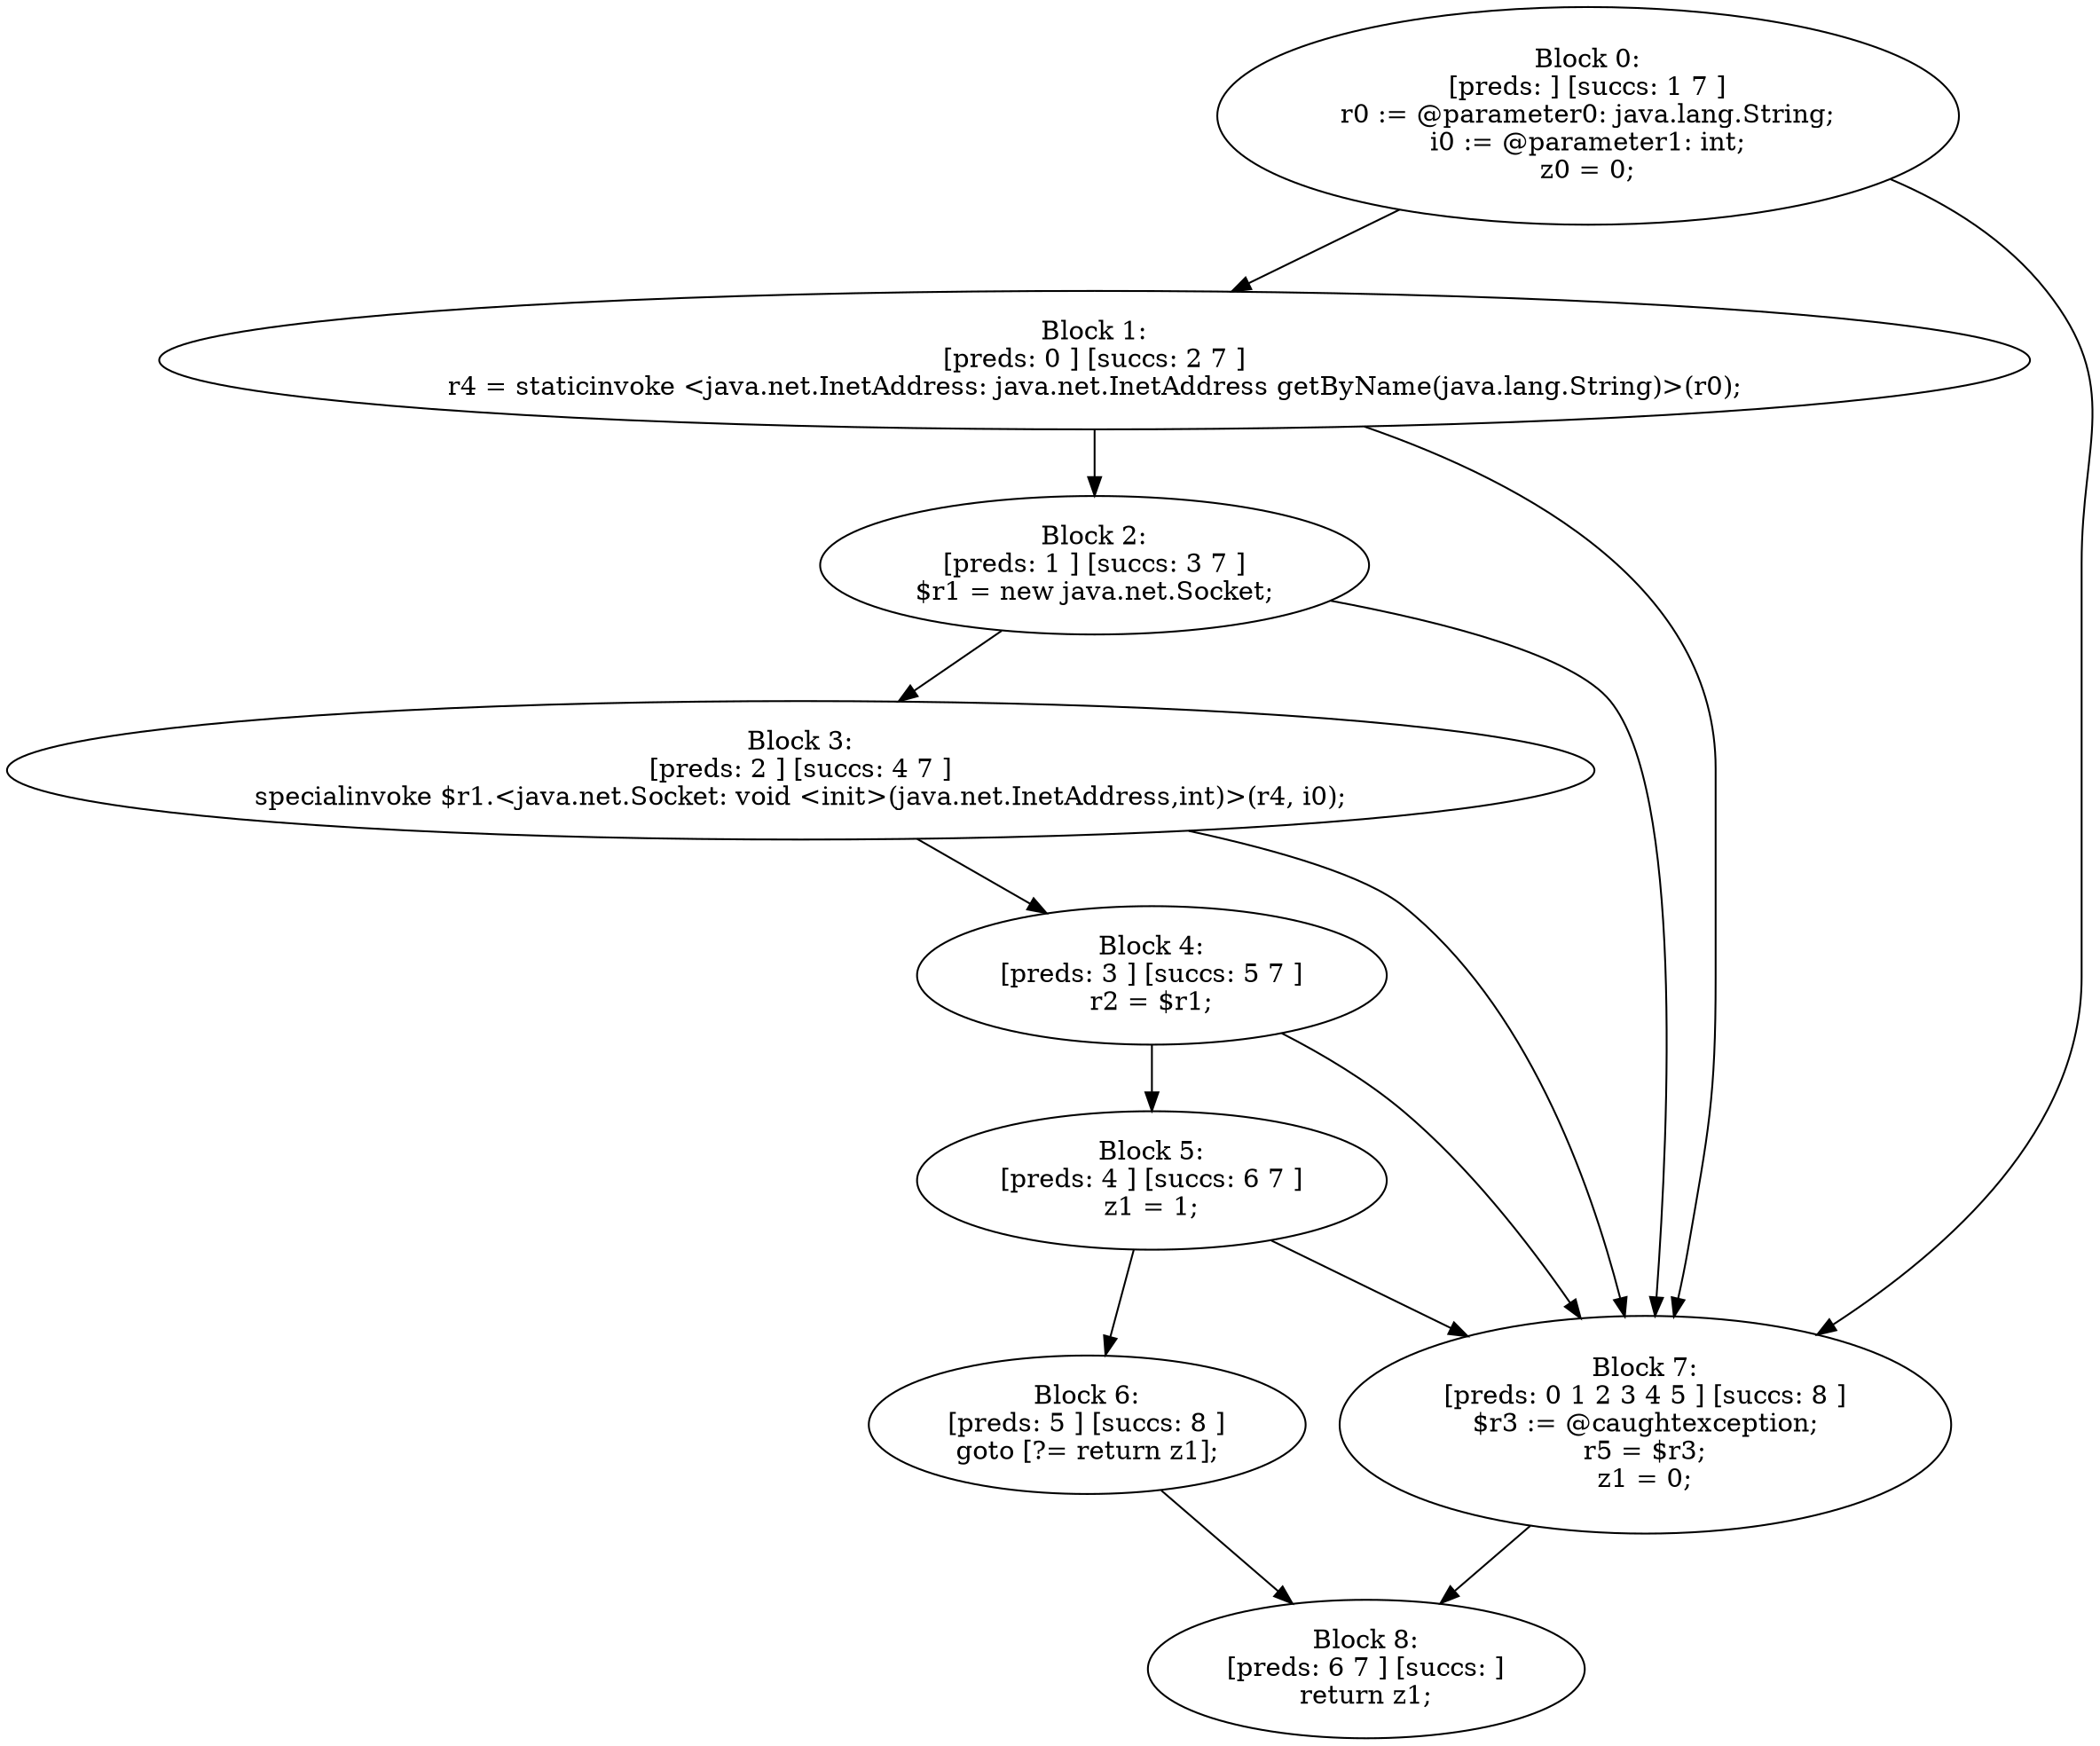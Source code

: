 digraph "unitGraph" {
    "Block 0:
[preds: ] [succs: 1 7 ]
r0 := @parameter0: java.lang.String;
i0 := @parameter1: int;
z0 = 0;
"
    "Block 1:
[preds: 0 ] [succs: 2 7 ]
r4 = staticinvoke <java.net.InetAddress: java.net.InetAddress getByName(java.lang.String)>(r0);
"
    "Block 2:
[preds: 1 ] [succs: 3 7 ]
$r1 = new java.net.Socket;
"
    "Block 3:
[preds: 2 ] [succs: 4 7 ]
specialinvoke $r1.<java.net.Socket: void <init>(java.net.InetAddress,int)>(r4, i0);
"
    "Block 4:
[preds: 3 ] [succs: 5 7 ]
r2 = $r1;
"
    "Block 5:
[preds: 4 ] [succs: 6 7 ]
z1 = 1;
"
    "Block 6:
[preds: 5 ] [succs: 8 ]
goto [?= return z1];
"
    "Block 7:
[preds: 0 1 2 3 4 5 ] [succs: 8 ]
$r3 := @caughtexception;
r5 = $r3;
z1 = 0;
"
    "Block 8:
[preds: 6 7 ] [succs: ]
return z1;
"
    "Block 0:
[preds: ] [succs: 1 7 ]
r0 := @parameter0: java.lang.String;
i0 := @parameter1: int;
z0 = 0;
"->"Block 1:
[preds: 0 ] [succs: 2 7 ]
r4 = staticinvoke <java.net.InetAddress: java.net.InetAddress getByName(java.lang.String)>(r0);
";
    "Block 0:
[preds: ] [succs: 1 7 ]
r0 := @parameter0: java.lang.String;
i0 := @parameter1: int;
z0 = 0;
"->"Block 7:
[preds: 0 1 2 3 4 5 ] [succs: 8 ]
$r3 := @caughtexception;
r5 = $r3;
z1 = 0;
";
    "Block 1:
[preds: 0 ] [succs: 2 7 ]
r4 = staticinvoke <java.net.InetAddress: java.net.InetAddress getByName(java.lang.String)>(r0);
"->"Block 2:
[preds: 1 ] [succs: 3 7 ]
$r1 = new java.net.Socket;
";
    "Block 1:
[preds: 0 ] [succs: 2 7 ]
r4 = staticinvoke <java.net.InetAddress: java.net.InetAddress getByName(java.lang.String)>(r0);
"->"Block 7:
[preds: 0 1 2 3 4 5 ] [succs: 8 ]
$r3 := @caughtexception;
r5 = $r3;
z1 = 0;
";
    "Block 2:
[preds: 1 ] [succs: 3 7 ]
$r1 = new java.net.Socket;
"->"Block 3:
[preds: 2 ] [succs: 4 7 ]
specialinvoke $r1.<java.net.Socket: void <init>(java.net.InetAddress,int)>(r4, i0);
";
    "Block 2:
[preds: 1 ] [succs: 3 7 ]
$r1 = new java.net.Socket;
"->"Block 7:
[preds: 0 1 2 3 4 5 ] [succs: 8 ]
$r3 := @caughtexception;
r5 = $r3;
z1 = 0;
";
    "Block 3:
[preds: 2 ] [succs: 4 7 ]
specialinvoke $r1.<java.net.Socket: void <init>(java.net.InetAddress,int)>(r4, i0);
"->"Block 4:
[preds: 3 ] [succs: 5 7 ]
r2 = $r1;
";
    "Block 3:
[preds: 2 ] [succs: 4 7 ]
specialinvoke $r1.<java.net.Socket: void <init>(java.net.InetAddress,int)>(r4, i0);
"->"Block 7:
[preds: 0 1 2 3 4 5 ] [succs: 8 ]
$r3 := @caughtexception;
r5 = $r3;
z1 = 0;
";
    "Block 4:
[preds: 3 ] [succs: 5 7 ]
r2 = $r1;
"->"Block 5:
[preds: 4 ] [succs: 6 7 ]
z1 = 1;
";
    "Block 4:
[preds: 3 ] [succs: 5 7 ]
r2 = $r1;
"->"Block 7:
[preds: 0 1 2 3 4 5 ] [succs: 8 ]
$r3 := @caughtexception;
r5 = $r3;
z1 = 0;
";
    "Block 5:
[preds: 4 ] [succs: 6 7 ]
z1 = 1;
"->"Block 6:
[preds: 5 ] [succs: 8 ]
goto [?= return z1];
";
    "Block 5:
[preds: 4 ] [succs: 6 7 ]
z1 = 1;
"->"Block 7:
[preds: 0 1 2 3 4 5 ] [succs: 8 ]
$r3 := @caughtexception;
r5 = $r3;
z1 = 0;
";
    "Block 6:
[preds: 5 ] [succs: 8 ]
goto [?= return z1];
"->"Block 8:
[preds: 6 7 ] [succs: ]
return z1;
";
    "Block 7:
[preds: 0 1 2 3 4 5 ] [succs: 8 ]
$r3 := @caughtexception;
r5 = $r3;
z1 = 0;
"->"Block 8:
[preds: 6 7 ] [succs: ]
return z1;
";
}
